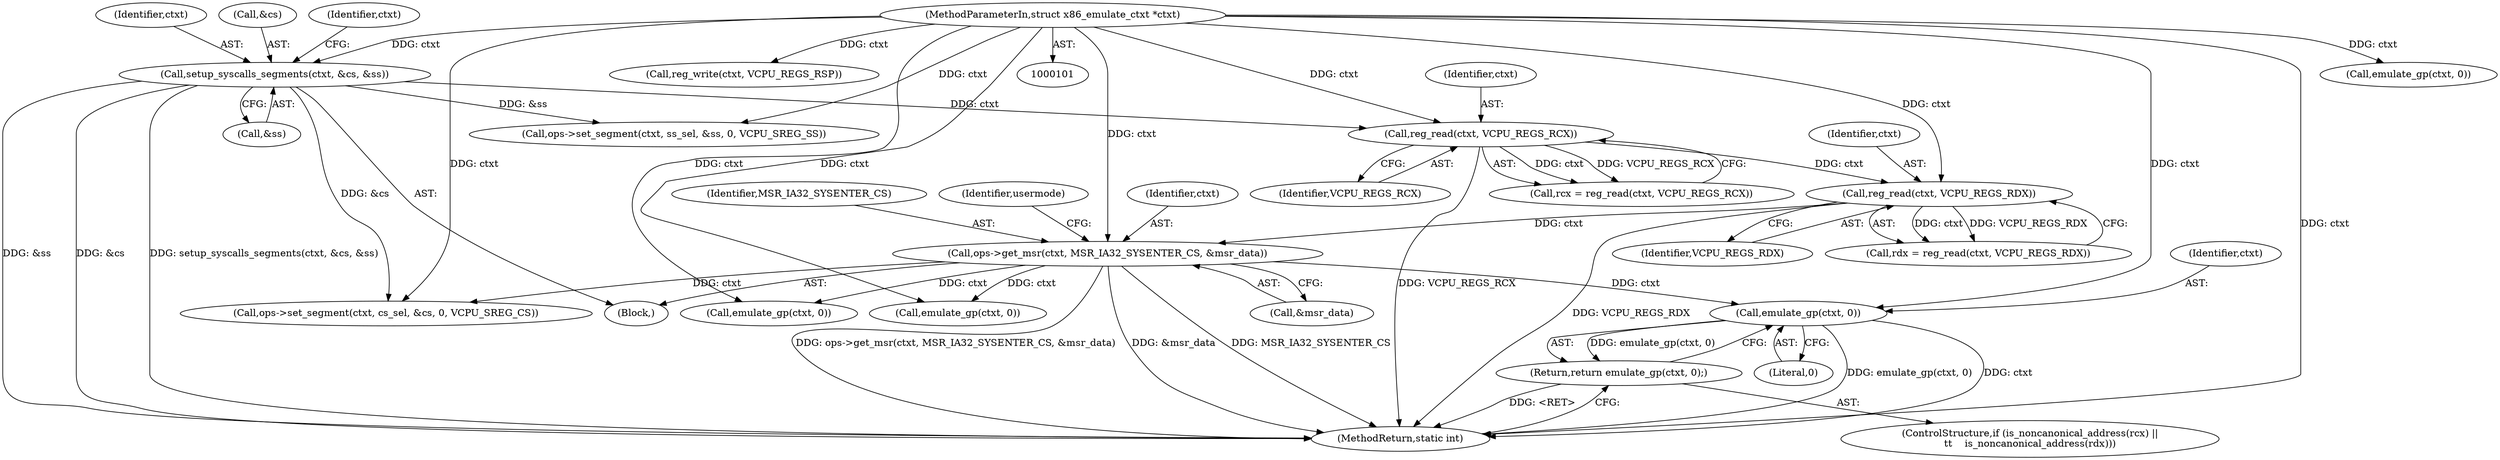 digraph "0_linux_234f3ce485d54017f15cf5e0699cff4100121601_6@pointer" {
"1000253" [label="(Call,emulate_gp(ctxt, 0))"];
"1000181" [label="(Call,ops->get_msr(ctxt, MSR_IA32_SYSENTER_CS, &msr_data))"];
"1000168" [label="(Call,reg_read(ctxt, VCPU_REGS_RDX))"];
"1000163" [label="(Call,reg_read(ctxt, VCPU_REGS_RCX))"];
"1000140" [label="(Call,setup_syscalls_segments(ctxt, &cs, &ss))"];
"1000102" [label="(MethodParameterIn,struct x86_emulate_ctxt *ctxt)"];
"1000252" [label="(Return,return emulate_gp(ctxt, 0);)"];
"1000182" [label="(Identifier,ctxt)"];
"1000166" [label="(Call,rdx = reg_read(ctxt, VCPU_REGS_RDX))"];
"1000246" [label="(ControlStructure,if (is_noncanonical_address(rcx) ||\n\t\t    is_noncanonical_address(rdx)))"];
"1000252" [label="(Return,return emulate_gp(ctxt, 0);)"];
"1000137" [label="(Call,emulate_gp(ctxt, 0))"];
"1000270" [label="(Call,ops->set_segment(ctxt, ss_sel, &ss, 0, VCPU_SREG_SS))"];
"1000284" [label="(Call,reg_write(ctxt, VCPU_REGS_RSP))"];
"1000204" [label="(Call,emulate_gp(ctxt, 0))"];
"1000141" [label="(Identifier,ctxt)"];
"1000140" [label="(Call,setup_syscalls_segments(ctxt, &cs, &ss))"];
"1000165" [label="(Identifier,VCPU_REGS_RCX)"];
"1000184" [label="(Call,&msr_data)"];
"1000161" [label="(Call,rcx = reg_read(ctxt, VCPU_REGS_RCX))"];
"1000142" [label="(Call,&cs)"];
"1000164" [label="(Identifier,ctxt)"];
"1000290" [label="(MethodReturn,static int)"];
"1000169" [label="(Identifier,ctxt)"];
"1000183" [label="(Identifier,MSR_IA32_SYSENTER_CS)"];
"1000187" [label="(Identifier,usermode)"];
"1000255" [label="(Literal,0)"];
"1000103" [label="(Block,)"];
"1000168" [label="(Call,reg_read(ctxt, VCPU_REGS_RDX))"];
"1000163" [label="(Call,reg_read(ctxt, VCPU_REGS_RCX))"];
"1000102" [label="(MethodParameterIn,struct x86_emulate_ctxt *ctxt)"];
"1000228" [label="(Call,emulate_gp(ctxt, 0))"];
"1000253" [label="(Call,emulate_gp(ctxt, 0))"];
"1000263" [label="(Call,ops->set_segment(ctxt, cs_sel, &cs, 0, VCPU_SREG_CS))"];
"1000170" [label="(Identifier,VCPU_REGS_RDX)"];
"1000150" [label="(Identifier,ctxt)"];
"1000181" [label="(Call,ops->get_msr(ctxt, MSR_IA32_SYSENTER_CS, &msr_data))"];
"1000144" [label="(Call,&ss)"];
"1000254" [label="(Identifier,ctxt)"];
"1000253" -> "1000252"  [label="AST: "];
"1000253" -> "1000255"  [label="CFG: "];
"1000254" -> "1000253"  [label="AST: "];
"1000255" -> "1000253"  [label="AST: "];
"1000252" -> "1000253"  [label="CFG: "];
"1000253" -> "1000290"  [label="DDG: emulate_gp(ctxt, 0)"];
"1000253" -> "1000290"  [label="DDG: ctxt"];
"1000253" -> "1000252"  [label="DDG: emulate_gp(ctxt, 0)"];
"1000181" -> "1000253"  [label="DDG: ctxt"];
"1000102" -> "1000253"  [label="DDG: ctxt"];
"1000181" -> "1000103"  [label="AST: "];
"1000181" -> "1000184"  [label="CFG: "];
"1000182" -> "1000181"  [label="AST: "];
"1000183" -> "1000181"  [label="AST: "];
"1000184" -> "1000181"  [label="AST: "];
"1000187" -> "1000181"  [label="CFG: "];
"1000181" -> "1000290"  [label="DDG: ops->get_msr(ctxt, MSR_IA32_SYSENTER_CS, &msr_data)"];
"1000181" -> "1000290"  [label="DDG: &msr_data"];
"1000181" -> "1000290"  [label="DDG: MSR_IA32_SYSENTER_CS"];
"1000168" -> "1000181"  [label="DDG: ctxt"];
"1000102" -> "1000181"  [label="DDG: ctxt"];
"1000181" -> "1000204"  [label="DDG: ctxt"];
"1000181" -> "1000228"  [label="DDG: ctxt"];
"1000181" -> "1000263"  [label="DDG: ctxt"];
"1000168" -> "1000166"  [label="AST: "];
"1000168" -> "1000170"  [label="CFG: "];
"1000169" -> "1000168"  [label="AST: "];
"1000170" -> "1000168"  [label="AST: "];
"1000166" -> "1000168"  [label="CFG: "];
"1000168" -> "1000290"  [label="DDG: VCPU_REGS_RDX"];
"1000168" -> "1000166"  [label="DDG: ctxt"];
"1000168" -> "1000166"  [label="DDG: VCPU_REGS_RDX"];
"1000163" -> "1000168"  [label="DDG: ctxt"];
"1000102" -> "1000168"  [label="DDG: ctxt"];
"1000163" -> "1000161"  [label="AST: "];
"1000163" -> "1000165"  [label="CFG: "];
"1000164" -> "1000163"  [label="AST: "];
"1000165" -> "1000163"  [label="AST: "];
"1000161" -> "1000163"  [label="CFG: "];
"1000163" -> "1000290"  [label="DDG: VCPU_REGS_RCX"];
"1000163" -> "1000161"  [label="DDG: ctxt"];
"1000163" -> "1000161"  [label="DDG: VCPU_REGS_RCX"];
"1000140" -> "1000163"  [label="DDG: ctxt"];
"1000102" -> "1000163"  [label="DDG: ctxt"];
"1000140" -> "1000103"  [label="AST: "];
"1000140" -> "1000144"  [label="CFG: "];
"1000141" -> "1000140"  [label="AST: "];
"1000142" -> "1000140"  [label="AST: "];
"1000144" -> "1000140"  [label="AST: "];
"1000150" -> "1000140"  [label="CFG: "];
"1000140" -> "1000290"  [label="DDG: &cs"];
"1000140" -> "1000290"  [label="DDG: setup_syscalls_segments(ctxt, &cs, &ss)"];
"1000140" -> "1000290"  [label="DDG: &ss"];
"1000102" -> "1000140"  [label="DDG: ctxt"];
"1000140" -> "1000263"  [label="DDG: &cs"];
"1000140" -> "1000270"  [label="DDG: &ss"];
"1000102" -> "1000101"  [label="AST: "];
"1000102" -> "1000290"  [label="DDG: ctxt"];
"1000102" -> "1000137"  [label="DDG: ctxt"];
"1000102" -> "1000204"  [label="DDG: ctxt"];
"1000102" -> "1000228"  [label="DDG: ctxt"];
"1000102" -> "1000263"  [label="DDG: ctxt"];
"1000102" -> "1000270"  [label="DDG: ctxt"];
"1000102" -> "1000284"  [label="DDG: ctxt"];
"1000252" -> "1000246"  [label="AST: "];
"1000290" -> "1000252"  [label="CFG: "];
"1000252" -> "1000290"  [label="DDG: <RET>"];
}
